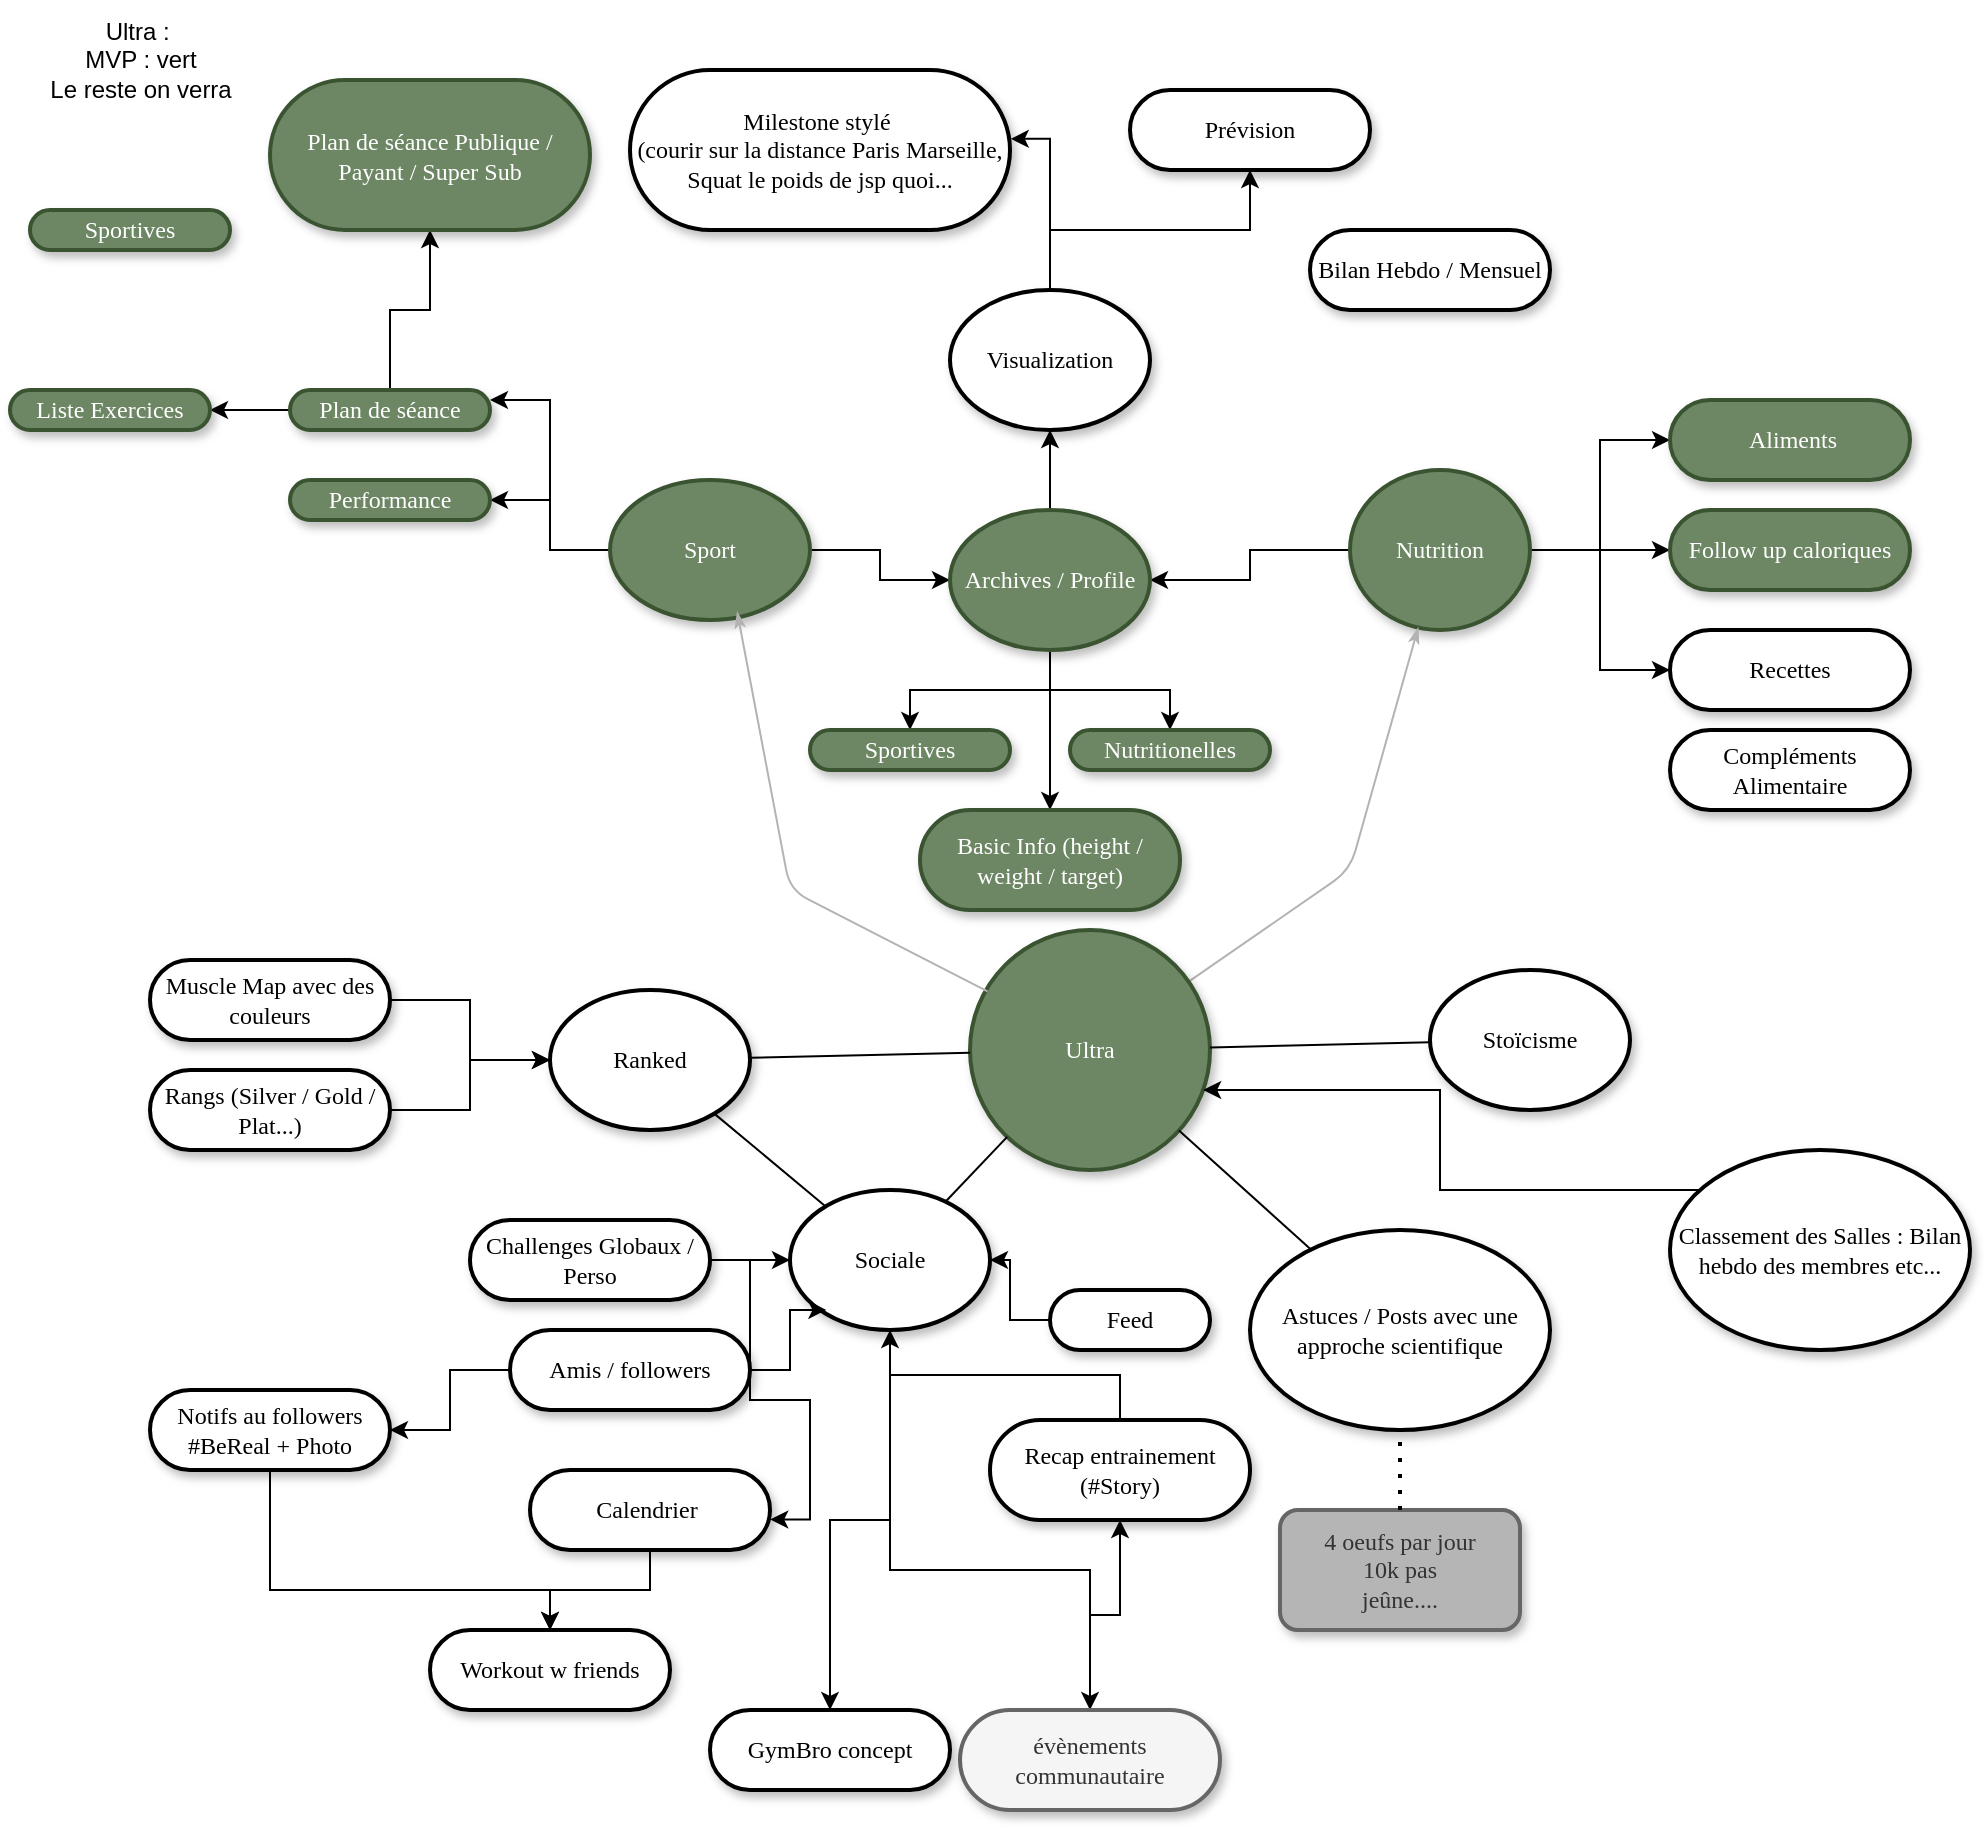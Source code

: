 <mxfile version="22.1.22" type="embed" pages="2">
  <diagram name="MVP : Mind Map" id="ad52d381-51e7-2e0d-a935-2d0ddd2fd229">
    <mxGraphModel dx="-303" dy="1431" grid="1" gridSize="10" guides="1" tooltips="1" connect="1" arrows="1" fold="1" page="1" pageScale="1" pageWidth="1100" pageHeight="850" background="none" math="0" shadow="0">
      <root>
        <mxCell id="0" />
        <mxCell id="1" parent="0" />
        <mxCell id="IkNynAGvLjHpo-lVen7Y-40" style="edgeStyle=orthogonalEdgeStyle;rounded=0;orthogonalLoop=1;jettySize=auto;html=1;entryX=1;entryY=0.25;entryDx=0;entryDy=0;" parent="1" source="IkNynAGvLjHpo-lVen7Y-2" target="IkNynAGvLjHpo-lVen7Y-27" edge="1">
          <mxGeometry relative="1" as="geometry" />
        </mxCell>
        <mxCell id="IkNynAGvLjHpo-lVen7Y-42" style="edgeStyle=orthogonalEdgeStyle;rounded=0;orthogonalLoop=1;jettySize=auto;html=1;" parent="1" source="IkNynAGvLjHpo-lVen7Y-2" target="IkNynAGvLjHpo-lVen7Y-41" edge="1">
          <mxGeometry relative="1" as="geometry" />
        </mxCell>
        <mxCell id="IkNynAGvLjHpo-lVen7Y-56" style="edgeStyle=orthogonalEdgeStyle;rounded=0;orthogonalLoop=1;jettySize=auto;html=1;" parent="1" source="IkNynAGvLjHpo-lVen7Y-2" target="IkNynAGvLjHpo-lVen7Y-55" edge="1">
          <mxGeometry relative="1" as="geometry" />
        </mxCell>
        <mxCell id="IkNynAGvLjHpo-lVen7Y-2" value="Sport" style="ellipse;whiteSpace=wrap;html=1;rounded=1;shadow=1;comic=0;labelBackgroundColor=none;strokeWidth=2;fontFamily=Verdana;fontSize=12;align=center;fillColor=#6d8764;strokeColor=#3A5431;fontColor=#ffffff;" parent="1" vertex="1">
          <mxGeometry x="1460" y="125" width="100" height="70" as="geometry" />
        </mxCell>
        <mxCell id="IkNynAGvLjHpo-lVen7Y-50" style="edgeStyle=orthogonalEdgeStyle;rounded=0;orthogonalLoop=1;jettySize=auto;html=1;" parent="1" source="IkNynAGvLjHpo-lVen7Y-3" target="IkNynAGvLjHpo-lVen7Y-49" edge="1">
          <mxGeometry relative="1" as="geometry" />
        </mxCell>
        <mxCell id="IkNynAGvLjHpo-lVen7Y-52" style="edgeStyle=orthogonalEdgeStyle;rounded=0;orthogonalLoop=1;jettySize=auto;html=1;" parent="1" source="IkNynAGvLjHpo-lVen7Y-3" target="IkNynAGvLjHpo-lVen7Y-51" edge="1">
          <mxGeometry relative="1" as="geometry" />
        </mxCell>
        <mxCell id="IkNynAGvLjHpo-lVen7Y-57" style="edgeStyle=orthogonalEdgeStyle;rounded=0;orthogonalLoop=1;jettySize=auto;html=1;" parent="1" source="IkNynAGvLjHpo-lVen7Y-3" target="IkNynAGvLjHpo-lVen7Y-55" edge="1">
          <mxGeometry relative="1" as="geometry" />
        </mxCell>
        <mxCell id="tiPBGG0AlIu76j9yVoQb-11" style="edgeStyle=orthogonalEdgeStyle;rounded=0;orthogonalLoop=1;jettySize=auto;html=1;" parent="1" source="IkNynAGvLjHpo-lVen7Y-3" target="tiPBGG0AlIu76j9yVoQb-10" edge="1">
          <mxGeometry relative="1" as="geometry" />
        </mxCell>
        <mxCell id="IkNynAGvLjHpo-lVen7Y-3" value="&lt;span&gt;Nutrition&lt;/span&gt;" style="ellipse;whiteSpace=wrap;html=1;rounded=1;shadow=1;comic=0;labelBackgroundColor=none;strokeWidth=2;fontFamily=Verdana;fontSize=12;align=center;fillColor=#6d8764;strokeColor=#3A5431;fontColor=#ffffff;" parent="1" vertex="1">
          <mxGeometry x="1830" y="120" width="90" height="80" as="geometry" />
        </mxCell>
        <mxCell id="IkNynAGvLjHpo-lVen7Y-12" value="" style="edgeStyle=none;rounded=1;html=1;labelBackgroundColor=none;startArrow=none;startFill=0;startSize=5;endArrow=classicThin;endFill=1;endSize=5;jettySize=auto;orthogonalLoop=1;strokeColor=#B3B3B3;strokeWidth=1;fontFamily=Verdana;fontSize=12" parent="1" source="IkNynAGvLjHpo-lVen7Y-23" target="IkNynAGvLjHpo-lVen7Y-3" edge="1">
          <mxGeometry x="-0.175" y="-8" relative="1" as="geometry">
            <mxPoint x="1805" y="281" as="sourcePoint" />
            <Array as="points">
              <mxPoint x="1830" y="320" />
            </Array>
            <mxPoint as="offset" />
          </mxGeometry>
        </mxCell>
        <mxCell id="IkNynAGvLjHpo-lVen7Y-23" value="Ultra" style="ellipse;whiteSpace=wrap;html=1;rounded=1;shadow=1;comic=0;labelBackgroundColor=none;strokeWidth=2;fontFamily=Verdana;fontSize=12;align=center;fillColor=#6d8764;strokeColor=#3A5431;fontColor=#ffffff;" parent="1" vertex="1">
          <mxGeometry x="1640" y="350" width="120" height="120" as="geometry" />
        </mxCell>
        <mxCell id="IkNynAGvLjHpo-lVen7Y-45" style="edgeStyle=orthogonalEdgeStyle;rounded=0;orthogonalLoop=1;jettySize=auto;html=1;entryX=1;entryY=0.5;entryDx=0;entryDy=0;" parent="1" source="IkNynAGvLjHpo-lVen7Y-27" target="IkNynAGvLjHpo-lVen7Y-44" edge="1">
          <mxGeometry relative="1" as="geometry" />
        </mxCell>
        <mxCell id="3" style="edgeStyle=orthogonalEdgeStyle;rounded=0;orthogonalLoop=1;jettySize=auto;html=1;exitX=0.5;exitY=0;exitDx=0;exitDy=0;" edge="1" parent="1" source="IkNynAGvLjHpo-lVen7Y-27" target="2">
          <mxGeometry relative="1" as="geometry" />
        </mxCell>
        <mxCell id="IkNynAGvLjHpo-lVen7Y-27" value="&lt;span&gt;Plan de séance&lt;/span&gt;" style="whiteSpace=wrap;html=1;rounded=1;shadow=1;comic=0;labelBackgroundColor=none;strokeWidth=2;fontFamily=Verdana;fontSize=12;align=center;arcSize=50;fillColor=#6d8764;strokeColor=#3A5431;fontColor=#ffffff;" parent="1" vertex="1">
          <mxGeometry x="1300" y="80" width="100" height="20" as="geometry" />
        </mxCell>
        <mxCell id="tiPBGG0AlIu76j9yVoQb-9" style="edgeStyle=orthogonalEdgeStyle;rounded=0;orthogonalLoop=1;jettySize=auto;html=1;" parent="1" source="IkNynAGvLjHpo-lVen7Y-29" target="tiPBGG0AlIu76j9yVoQb-7" edge="1">
          <mxGeometry relative="1" as="geometry" />
        </mxCell>
        <mxCell id="IkNynAGvLjHpo-lVen7Y-29" value="Visualization" style="ellipse;whiteSpace=wrap;html=1;rounded=1;shadow=1;comic=0;labelBackgroundColor=none;strokeWidth=2;fontFamily=Verdana;fontSize=12;align=center;" parent="1" vertex="1">
          <mxGeometry x="1630" y="30" width="100" height="70" as="geometry" />
        </mxCell>
        <mxCell id="IkNynAGvLjHpo-lVen7Y-41" value="&lt;span&gt;Performance&lt;/span&gt;" style="whiteSpace=wrap;html=1;rounded=1;shadow=1;comic=0;labelBackgroundColor=none;strokeWidth=2;fontFamily=Verdana;fontSize=12;align=center;arcSize=50;fillColor=#6d8764;strokeColor=#3A5431;fontColor=#ffffff;" parent="1" vertex="1">
          <mxGeometry x="1300" y="125" width="100" height="20" as="geometry" />
        </mxCell>
        <mxCell id="IkNynAGvLjHpo-lVen7Y-43" style="edgeStyle=orthogonalEdgeStyle;rounded=0;orthogonalLoop=1;jettySize=auto;html=1;exitX=0.5;exitY=1;exitDx=0;exitDy=0;" parent="1" source="IkNynAGvLjHpo-lVen7Y-27" target="IkNynAGvLjHpo-lVen7Y-27" edge="1">
          <mxGeometry relative="1" as="geometry" />
        </mxCell>
        <mxCell id="IkNynAGvLjHpo-lVen7Y-44" value="&lt;span&gt;Liste Exercices&lt;/span&gt;" style="whiteSpace=wrap;html=1;rounded=1;shadow=1;comic=0;labelBackgroundColor=none;strokeWidth=2;fontFamily=Verdana;fontSize=12;align=center;arcSize=50;fillColor=#6d8764;strokeColor=#3A5431;fontColor=#ffffff;" parent="1" vertex="1">
          <mxGeometry x="1160" y="80" width="100" height="20" as="geometry" />
        </mxCell>
        <mxCell id="tiPBGG0AlIu76j9yVoQb-58" style="edgeStyle=orthogonalEdgeStyle;rounded=0;orthogonalLoop=1;jettySize=auto;html=1;" parent="1" source="IkNynAGvLjHpo-lVen7Y-46" target="tiPBGG0AlIu76j9yVoQb-57" edge="1">
          <mxGeometry relative="1" as="geometry">
            <Array as="points">
              <mxPoint x="1600" y="670" />
              <mxPoint x="1700" y="670" />
            </Array>
          </mxGeometry>
        </mxCell>
        <mxCell id="9" style="edgeStyle=orthogonalEdgeStyle;rounded=0;orthogonalLoop=1;jettySize=auto;html=1;" edge="1" parent="1" source="IkNynAGvLjHpo-lVen7Y-46" target="8">
          <mxGeometry relative="1" as="geometry" />
        </mxCell>
        <mxCell id="IkNynAGvLjHpo-lVen7Y-46" value="Sociale" style="ellipse;whiteSpace=wrap;html=1;rounded=1;shadow=1;comic=0;labelBackgroundColor=none;strokeWidth=2;fontFamily=Verdana;fontSize=12;align=center;" parent="1" vertex="1">
          <mxGeometry x="1550" y="480" width="100" height="70" as="geometry" />
        </mxCell>
        <mxCell id="IkNynAGvLjHpo-lVen7Y-47" value="Ranked" style="ellipse;whiteSpace=wrap;html=1;rounded=1;shadow=1;comic=0;labelBackgroundColor=none;strokeWidth=2;fontFamily=Verdana;fontSize=12;align=center;" parent="1" vertex="1">
          <mxGeometry x="1430" y="380" width="100" height="70" as="geometry" />
        </mxCell>
        <mxCell id="IkNynAGvLjHpo-lVen7Y-49" value="&lt;span&gt;&amp;nbsp;Aliments&lt;/span&gt;" style="whiteSpace=wrap;html=1;rounded=1;shadow=1;comic=0;labelBackgroundColor=none;strokeWidth=2;fontFamily=Verdana;fontSize=12;align=center;arcSize=50;fillColor=#6d8764;strokeColor=#3A5431;fontColor=#ffffff;" parent="1" vertex="1">
          <mxGeometry x="1990" y="85" width="120" height="40" as="geometry" />
        </mxCell>
        <mxCell id="IkNynAGvLjHpo-lVen7Y-51" value="&lt;span&gt;Follow up caloriques&lt;/span&gt;" style="whiteSpace=wrap;html=1;rounded=1;shadow=1;comic=0;labelBackgroundColor=none;strokeWidth=2;fontFamily=Verdana;fontSize=12;align=center;arcSize=50;fillColor=#6d8764;strokeColor=#3A5431;fontColor=#ffffff;" parent="1" vertex="1">
          <mxGeometry x="1990" y="140" width="120" height="40" as="geometry" />
        </mxCell>
        <mxCell id="IkNynAGvLjHpo-lVen7Y-58" style="edgeStyle=orthogonalEdgeStyle;rounded=0;orthogonalLoop=1;jettySize=auto;html=1;" parent="1" source="IkNynAGvLjHpo-lVen7Y-55" target="IkNynAGvLjHpo-lVen7Y-29" edge="1">
          <mxGeometry relative="1" as="geometry" />
        </mxCell>
        <mxCell id="IkNynAGvLjHpo-lVen7Y-62" style="edgeStyle=orthogonalEdgeStyle;rounded=0;orthogonalLoop=1;jettySize=auto;html=1;" parent="1" source="IkNynAGvLjHpo-lVen7Y-55" target="IkNynAGvLjHpo-lVen7Y-60" edge="1">
          <mxGeometry relative="1" as="geometry" />
        </mxCell>
        <mxCell id="IkNynAGvLjHpo-lVen7Y-64" style="edgeStyle=orthogonalEdgeStyle;rounded=0;orthogonalLoop=1;jettySize=auto;html=1;" parent="1" source="IkNynAGvLjHpo-lVen7Y-55" target="IkNynAGvLjHpo-lVen7Y-63" edge="1">
          <mxGeometry relative="1" as="geometry">
            <Array as="points">
              <mxPoint x="1680" y="230" />
              <mxPoint x="1740" y="230" />
            </Array>
          </mxGeometry>
        </mxCell>
        <mxCell id="er4v6Koj0GB3_3TuaJ3j-2" style="edgeStyle=orthogonalEdgeStyle;rounded=0;orthogonalLoop=1;jettySize=auto;html=1;" parent="1" source="IkNynAGvLjHpo-lVen7Y-55" target="er4v6Koj0GB3_3TuaJ3j-1" edge="1">
          <mxGeometry relative="1" as="geometry" />
        </mxCell>
        <mxCell id="IkNynAGvLjHpo-lVen7Y-55" value="Archives / Profile" style="ellipse;whiteSpace=wrap;html=1;rounded=1;shadow=1;comic=0;labelBackgroundColor=none;strokeWidth=2;fontFamily=Verdana;fontSize=12;align=center;fillColor=#6d8764;strokeColor=#3A5431;fontColor=#ffffff;" parent="1" vertex="1">
          <mxGeometry x="1630" y="140" width="100" height="70" as="geometry" />
        </mxCell>
        <mxCell id="IkNynAGvLjHpo-lVen7Y-60" value="Sportives" style="whiteSpace=wrap;html=1;rounded=1;shadow=1;comic=0;labelBackgroundColor=none;strokeWidth=2;fontFamily=Verdana;fontSize=12;align=center;arcSize=50;fillColor=#6d8764;strokeColor=#3A5431;fontColor=#ffffff;" parent="1" vertex="1">
          <mxGeometry x="1560" y="250" width="100" height="20" as="geometry" />
        </mxCell>
        <mxCell id="IkNynAGvLjHpo-lVen7Y-63" value="Nutritionelles" style="whiteSpace=wrap;html=1;rounded=1;shadow=1;comic=0;labelBackgroundColor=none;strokeWidth=2;fontFamily=Verdana;fontSize=12;align=center;arcSize=50;fillColor=#6d8764;strokeColor=#3A5431;fontColor=#ffffff;" parent="1" vertex="1">
          <mxGeometry x="1690" y="250" width="100" height="20" as="geometry" />
        </mxCell>
        <mxCell id="tiPBGG0AlIu76j9yVoQb-1" value="Stoïcisme" style="ellipse;whiteSpace=wrap;html=1;rounded=1;shadow=1;comic=0;labelBackgroundColor=none;strokeWidth=2;fontFamily=Verdana;fontSize=12;align=center;" parent="1" vertex="1">
          <mxGeometry x="1870" y="370" width="100" height="70" as="geometry" />
        </mxCell>
        <mxCell id="tiPBGG0AlIu76j9yVoQb-2" value="Astuces / Posts avec une approche scientifique" style="ellipse;whiteSpace=wrap;html=1;rounded=1;shadow=1;comic=0;labelBackgroundColor=none;strokeWidth=2;fontFamily=Verdana;fontSize=12;align=center;" parent="1" vertex="1">
          <mxGeometry x="1780" y="500" width="150" height="100" as="geometry" />
        </mxCell>
        <mxCell id="tiPBGG0AlIu76j9yVoQb-5" value="&lt;span&gt;Milestone stylé&amp;nbsp;&lt;/span&gt;&lt;div&gt;(courir sur la distance Paris Marseille, Squat le poids de jsp quoi...&lt;/div&gt;" style="whiteSpace=wrap;html=1;rounded=1;shadow=1;comic=0;labelBackgroundColor=none;strokeWidth=2;fontFamily=Verdana;fontSize=12;align=center;arcSize=50;" parent="1" vertex="1">
          <mxGeometry x="1470" y="-80" width="190" height="80" as="geometry" />
        </mxCell>
        <mxCell id="tiPBGG0AlIu76j9yVoQb-6" style="edgeStyle=orthogonalEdgeStyle;rounded=0;orthogonalLoop=1;jettySize=auto;html=1;entryX=1.002;entryY=0.43;entryDx=0;entryDy=0;entryPerimeter=0;" parent="1" source="IkNynAGvLjHpo-lVen7Y-29" target="tiPBGG0AlIu76j9yVoQb-5" edge="1">
          <mxGeometry relative="1" as="geometry" />
        </mxCell>
        <mxCell id="tiPBGG0AlIu76j9yVoQb-7" value="Prévision" style="whiteSpace=wrap;html=1;rounded=1;shadow=1;comic=0;labelBackgroundColor=none;strokeWidth=2;fontFamily=Verdana;fontSize=12;align=center;arcSize=50;" parent="1" vertex="1">
          <mxGeometry x="1720" y="-70" width="120" height="40" as="geometry" />
        </mxCell>
        <mxCell id="tiPBGG0AlIu76j9yVoQb-10" value="&lt;span&gt;Recettes&lt;/span&gt;" style="whiteSpace=wrap;html=1;rounded=1;shadow=1;comic=0;labelBackgroundColor=none;strokeWidth=2;fontFamily=Verdana;fontSize=12;align=center;arcSize=50;" parent="1" vertex="1">
          <mxGeometry x="1990" y="200" width="120" height="40" as="geometry" />
        </mxCell>
        <mxCell id="tiPBGG0AlIu76j9yVoQb-13" value="&lt;span&gt;Compléments Alimentaire&lt;/span&gt;" style="whiteSpace=wrap;html=1;rounded=1;shadow=1;comic=0;labelBackgroundColor=none;strokeWidth=2;fontFamily=Verdana;fontSize=12;align=center;arcSize=50;" parent="1" vertex="1">
          <mxGeometry x="1990" y="250" width="120" height="40" as="geometry" />
        </mxCell>
        <mxCell id="tiPBGG0AlIu76j9yVoQb-14" value="Bilan Hebdo / Mensuel" style="whiteSpace=wrap;html=1;rounded=1;shadow=1;comic=0;labelBackgroundColor=none;strokeWidth=2;fontFamily=Verdana;fontSize=12;align=center;arcSize=50;" parent="1" vertex="1">
          <mxGeometry x="1810" width="120" height="40" as="geometry" />
        </mxCell>
        <mxCell id="tiPBGG0AlIu76j9yVoQb-19" style="edgeStyle=orthogonalEdgeStyle;rounded=0;orthogonalLoop=1;jettySize=auto;html=1;" parent="1" source="tiPBGG0AlIu76j9yVoQb-18" target="IkNynAGvLjHpo-lVen7Y-46" edge="1">
          <mxGeometry relative="1" as="geometry" />
        </mxCell>
        <mxCell id="tiPBGG0AlIu76j9yVoQb-18" value="&lt;span&gt;Challenges Globaux / Perso&lt;/span&gt;" style="whiteSpace=wrap;html=1;rounded=1;shadow=1;comic=0;labelBackgroundColor=none;strokeWidth=2;fontFamily=Verdana;fontSize=12;align=center;arcSize=50;" parent="1" vertex="1">
          <mxGeometry x="1390" y="495" width="120" height="40" as="geometry" />
        </mxCell>
        <mxCell id="tiPBGG0AlIu76j9yVoQb-21" style="edgeStyle=orthogonalEdgeStyle;rounded=0;orthogonalLoop=1;jettySize=auto;html=1;" parent="1" source="tiPBGG0AlIu76j9yVoQb-20" target="IkNynAGvLjHpo-lVen7Y-47" edge="1">
          <mxGeometry relative="1" as="geometry" />
        </mxCell>
        <mxCell id="tiPBGG0AlIu76j9yVoQb-20" value="&lt;span&gt;Muscle Map avec des couleurs&lt;/span&gt;" style="whiteSpace=wrap;html=1;rounded=1;shadow=1;comic=0;labelBackgroundColor=none;strokeWidth=2;fontFamily=Verdana;fontSize=12;align=center;arcSize=50;" parent="1" vertex="1">
          <mxGeometry x="1230" y="365" width="120" height="40" as="geometry" />
        </mxCell>
        <mxCell id="tiPBGG0AlIu76j9yVoQb-23" value="" style="edgeStyle=none;rounded=1;html=1;labelBackgroundColor=none;startArrow=none;startFill=0;startSize=5;endArrow=classicThin;endFill=1;endSize=5;jettySize=auto;orthogonalLoop=1;strokeColor=#B3B3B3;strokeWidth=1;fontFamily=Verdana;fontSize=12;entryX=0.636;entryY=0.943;entryDx=0;entryDy=0;entryPerimeter=0;exitX=0.073;exitY=0.256;exitDx=0;exitDy=0;exitPerimeter=0;" parent="1" source="IkNynAGvLjHpo-lVen7Y-23" target="IkNynAGvLjHpo-lVen7Y-2" edge="1">
          <mxGeometry relative="1" as="geometry">
            <mxPoint x="1658" y="391" as="sourcePoint" />
            <mxPoint x="1556" y="198" as="targetPoint" />
            <Array as="points">
              <mxPoint x="1550" y="330" />
            </Array>
          </mxGeometry>
        </mxCell>
        <mxCell id="tiPBGG0AlIu76j9yVoQb-24" value="" style="endArrow=none;html=1;rounded=0;" parent="1" source="IkNynAGvLjHpo-lVen7Y-47" target="IkNynAGvLjHpo-lVen7Y-46" edge="1">
          <mxGeometry width="50" height="50" relative="1" as="geometry">
            <mxPoint x="1600" y="360" as="sourcePoint" />
            <mxPoint x="1650" y="310" as="targetPoint" />
          </mxGeometry>
        </mxCell>
        <mxCell id="tiPBGG0AlIu76j9yVoQb-27" style="edgeStyle=orthogonalEdgeStyle;rounded=0;orthogonalLoop=1;jettySize=auto;html=1;" parent="1" source="tiPBGG0AlIu76j9yVoQb-26" target="IkNynAGvLjHpo-lVen7Y-47" edge="1">
          <mxGeometry relative="1" as="geometry" />
        </mxCell>
        <mxCell id="tiPBGG0AlIu76j9yVoQb-26" value="Rangs (Silver / Gold / Plat...)" style="whiteSpace=wrap;html=1;rounded=1;shadow=1;comic=0;labelBackgroundColor=none;strokeWidth=2;fontFamily=Verdana;fontSize=12;align=center;arcSize=50;" parent="1" vertex="1">
          <mxGeometry x="1230" y="420" width="120" height="40" as="geometry" />
        </mxCell>
        <mxCell id="tiPBGG0AlIu76j9yVoQb-31" style="edgeStyle=orthogonalEdgeStyle;rounded=0;orthogonalLoop=1;jettySize=auto;html=1;entryX=0.5;entryY=1;entryDx=0;entryDy=0;" parent="1" source="tiPBGG0AlIu76j9yVoQb-30" target="IkNynAGvLjHpo-lVen7Y-46" edge="1">
          <mxGeometry relative="1" as="geometry" />
        </mxCell>
        <mxCell id="tiPBGG0AlIu76j9yVoQb-30" value="&lt;span&gt;Recap entrainement (#Story)&lt;/span&gt;" style="whiteSpace=wrap;html=1;rounded=1;shadow=1;comic=0;labelBackgroundColor=none;strokeWidth=2;fontFamily=Verdana;fontSize=12;align=center;arcSize=50;" parent="1" vertex="1">
          <mxGeometry x="1650" y="595" width="130" height="50" as="geometry" />
        </mxCell>
        <mxCell id="tiPBGG0AlIu76j9yVoQb-33" value="" style="endArrow=none;html=1;rounded=0;" parent="1" source="IkNynAGvLjHpo-lVen7Y-47" target="IkNynAGvLjHpo-lVen7Y-23" edge="1">
          <mxGeometry width="50" height="50" relative="1" as="geometry">
            <mxPoint x="1640" y="400" as="sourcePoint" />
            <mxPoint x="1690" y="350" as="targetPoint" />
          </mxGeometry>
        </mxCell>
        <mxCell id="tiPBGG0AlIu76j9yVoQb-34" value="" style="endArrow=none;html=1;rounded=0;" parent="1" source="IkNynAGvLjHpo-lVen7Y-23" target="IkNynAGvLjHpo-lVen7Y-46" edge="1">
          <mxGeometry width="50" height="50" relative="1" as="geometry">
            <mxPoint x="1640" y="400" as="sourcePoint" />
            <mxPoint x="1690" y="350" as="targetPoint" />
          </mxGeometry>
        </mxCell>
        <mxCell id="tiPBGG0AlIu76j9yVoQb-36" value="" style="endArrow=none;html=1;rounded=0;" parent="1" source="IkNynAGvLjHpo-lVen7Y-23" target="tiPBGG0AlIu76j9yVoQb-2" edge="1">
          <mxGeometry width="50" height="50" relative="1" as="geometry">
            <mxPoint x="1640" y="400" as="sourcePoint" />
            <mxPoint x="1690" y="350" as="targetPoint" />
          </mxGeometry>
        </mxCell>
        <mxCell id="tiPBGG0AlIu76j9yVoQb-37" value="" style="endArrow=none;html=1;rounded=0;" parent="1" source="IkNynAGvLjHpo-lVen7Y-23" target="tiPBGG0AlIu76j9yVoQb-1" edge="1">
          <mxGeometry width="50" height="50" relative="1" as="geometry">
            <mxPoint x="1640" y="400" as="sourcePoint" />
            <mxPoint x="1690" y="350" as="targetPoint" />
          </mxGeometry>
        </mxCell>
        <mxCell id="tiPBGG0AlIu76j9yVoQb-39" value="4 oeufs par jour&lt;br&gt;10k pas&lt;div&gt;jeûne....&lt;/div&gt;" style="rounded=1;whiteSpace=wrap;html=1;shadow=1;comic=0;labelBackgroundColor=none;strokeWidth=2;fontFamily=Verdana;fontSize=12;align=center;fillColor=#B5B5B5;fontColor=#333333;strokeColor=#666666;" parent="1" vertex="1">
          <mxGeometry x="1795" y="640" width="120" height="60" as="geometry" />
        </mxCell>
        <mxCell id="tiPBGG0AlIu76j9yVoQb-41" value="" style="endArrow=none;dashed=1;html=1;dashPattern=1 3;strokeWidth=2;rounded=0;" parent="1" source="tiPBGG0AlIu76j9yVoQb-39" target="tiPBGG0AlIu76j9yVoQb-2" edge="1">
          <mxGeometry width="50" height="50" relative="1" as="geometry">
            <mxPoint x="1720" y="600" as="sourcePoint" />
            <mxPoint x="1770" y="550" as="targetPoint" />
          </mxGeometry>
        </mxCell>
        <mxCell id="tiPBGG0AlIu76j9yVoQb-47" style="edgeStyle=orthogonalEdgeStyle;rounded=0;orthogonalLoop=1;jettySize=auto;html=1;" parent="1" source="tiPBGG0AlIu76j9yVoQb-43" target="tiPBGG0AlIu76j9yVoQb-46" edge="1">
          <mxGeometry relative="1" as="geometry" />
        </mxCell>
        <mxCell id="tiPBGG0AlIu76j9yVoQb-43" value="&lt;span&gt;Amis / followers&lt;/span&gt;" style="whiteSpace=wrap;html=1;rounded=1;shadow=1;comic=0;labelBackgroundColor=none;strokeWidth=2;fontFamily=Verdana;fontSize=12;align=center;arcSize=50;" parent="1" vertex="1">
          <mxGeometry x="1410" y="550" width="120" height="40" as="geometry" />
        </mxCell>
        <mxCell id="tiPBGG0AlIu76j9yVoQb-44" style="edgeStyle=orthogonalEdgeStyle;rounded=0;orthogonalLoop=1;jettySize=auto;html=1;entryX=0.182;entryY=0.857;entryDx=0;entryDy=0;entryPerimeter=0;" parent="1" source="tiPBGG0AlIu76j9yVoQb-43" target="IkNynAGvLjHpo-lVen7Y-46" edge="1">
          <mxGeometry relative="1" as="geometry" />
        </mxCell>
        <mxCell id="tiPBGG0AlIu76j9yVoQb-52" style="edgeStyle=orthogonalEdgeStyle;rounded=0;orthogonalLoop=1;jettySize=auto;html=1;" parent="1" source="tiPBGG0AlIu76j9yVoQb-46" target="tiPBGG0AlIu76j9yVoQb-50" edge="1">
          <mxGeometry relative="1" as="geometry">
            <Array as="points">
              <mxPoint x="1290" y="680" />
              <mxPoint x="1430" y="680" />
            </Array>
          </mxGeometry>
        </mxCell>
        <mxCell id="tiPBGG0AlIu76j9yVoQb-46" value="Notifs au followers #BeReal + Photo" style="whiteSpace=wrap;html=1;rounded=1;shadow=1;comic=0;labelBackgroundColor=none;strokeWidth=2;fontFamily=Verdana;fontSize=12;align=center;arcSize=50;" parent="1" vertex="1">
          <mxGeometry x="1230" y="580" width="120" height="40" as="geometry" />
        </mxCell>
        <mxCell id="tiPBGG0AlIu76j9yVoQb-51" style="edgeStyle=orthogonalEdgeStyle;rounded=0;orthogonalLoop=1;jettySize=auto;html=1;" parent="1" source="tiPBGG0AlIu76j9yVoQb-48" target="tiPBGG0AlIu76j9yVoQb-50" edge="1">
          <mxGeometry relative="1" as="geometry" />
        </mxCell>
        <mxCell id="tiPBGG0AlIu76j9yVoQb-48" value="&lt;span&gt;Calendrier&amp;nbsp;&lt;/span&gt;" style="whiteSpace=wrap;html=1;rounded=1;shadow=1;comic=0;labelBackgroundColor=none;strokeWidth=2;fontFamily=Verdana;fontSize=12;align=center;arcSize=50;" parent="1" vertex="1">
          <mxGeometry x="1420" y="620" width="120" height="40" as="geometry" />
        </mxCell>
        <mxCell id="tiPBGG0AlIu76j9yVoQb-49" style="edgeStyle=orthogonalEdgeStyle;rounded=0;orthogonalLoop=1;jettySize=auto;html=1;entryX=1.001;entryY=0.619;entryDx=0;entryDy=0;entryPerimeter=0;" parent="1" source="IkNynAGvLjHpo-lVen7Y-46" target="tiPBGG0AlIu76j9yVoQb-48" edge="1">
          <mxGeometry relative="1" as="geometry" />
        </mxCell>
        <mxCell id="tiPBGG0AlIu76j9yVoQb-50" value="&lt;span&gt;Workout w friends&lt;/span&gt;" style="whiteSpace=wrap;html=1;rounded=1;shadow=1;comic=0;labelBackgroundColor=none;strokeWidth=2;fontFamily=Verdana;fontSize=12;align=center;arcSize=50;" parent="1" vertex="1">
          <mxGeometry x="1370" y="700" width="120" height="40" as="geometry" />
        </mxCell>
        <mxCell id="tiPBGG0AlIu76j9yVoQb-56" style="edgeStyle=orthogonalEdgeStyle;rounded=0;orthogonalLoop=1;jettySize=auto;html=1;" parent="1" source="tiPBGG0AlIu76j9yVoQb-55" target="IkNynAGvLjHpo-lVen7Y-46" edge="1">
          <mxGeometry relative="1" as="geometry" />
        </mxCell>
        <mxCell id="tiPBGG0AlIu76j9yVoQb-55" value="&lt;span&gt;Feed&lt;/span&gt;" style="whiteSpace=wrap;html=1;rounded=1;shadow=1;comic=0;labelBackgroundColor=none;strokeWidth=2;fontFamily=Verdana;fontSize=12;align=center;arcSize=50;" parent="1" vertex="1">
          <mxGeometry x="1680" y="530" width="80" height="30" as="geometry" />
        </mxCell>
        <mxCell id="6" value="" style="edgeStyle=orthogonalEdgeStyle;rounded=0;orthogonalLoop=1;jettySize=auto;html=1;" edge="1" parent="1" source="tiPBGG0AlIu76j9yVoQb-57" target="tiPBGG0AlIu76j9yVoQb-30">
          <mxGeometry relative="1" as="geometry" />
        </mxCell>
        <mxCell id="tiPBGG0AlIu76j9yVoQb-57" value="évènements communautaire" style="whiteSpace=wrap;html=1;rounded=1;shadow=1;comic=0;labelBackgroundColor=none;strokeWidth=2;fontFamily=Verdana;fontSize=12;align=center;arcSize=50;fillColor=#f5f5f5;fontColor=#333333;strokeColor=#666666;" parent="1" vertex="1">
          <mxGeometry x="1635" y="740" width="130" height="50" as="geometry" />
        </mxCell>
        <mxCell id="tiPBGG0AlIu76j9yVoQb-59" value="Sportives" style="whiteSpace=wrap;html=1;rounded=1;shadow=1;comic=0;labelBackgroundColor=none;strokeWidth=2;fontFamily=Verdana;fontSize=12;align=center;arcSize=50;fillColor=#6d8764;strokeColor=#3A5431;fontColor=#ffffff;" parent="1" vertex="1">
          <mxGeometry x="1170" y="-10" width="100" height="20" as="geometry" />
        </mxCell>
        <mxCell id="tiPBGG0AlIu76j9yVoQb-62" value="Ultra :&amp;nbsp;&lt;div&gt;MVP : vert&lt;/div&gt;&lt;div&gt;Le reste on verra&lt;/div&gt;" style="text;html=1;align=center;verticalAlign=middle;resizable=0;points=[];autosize=1;strokeColor=none;fillColor=none;" parent="1" vertex="1">
          <mxGeometry x="1170" y="-115" width="110" height="60" as="geometry" />
        </mxCell>
        <mxCell id="er4v6Koj0GB3_3TuaJ3j-1" value="Basic Info (height / weight / target)" style="whiteSpace=wrap;html=1;rounded=1;shadow=1;comic=0;labelBackgroundColor=none;strokeWidth=2;fontFamily=Verdana;fontSize=12;align=center;arcSize=50;fillColor=#6d8764;strokeColor=#3A5431;fontColor=#ffffff;" parent="1" vertex="1">
          <mxGeometry x="1615" y="290" width="130" height="50" as="geometry" />
        </mxCell>
        <mxCell id="2" value="&lt;span&gt;Plan de séance Publique / Payant / Super Sub&lt;/span&gt;" style="whiteSpace=wrap;html=1;rounded=1;shadow=1;comic=0;labelBackgroundColor=none;strokeWidth=2;fontFamily=Verdana;fontSize=12;align=center;arcSize=50;fillColor=#6d8764;strokeColor=#3A5431;fontColor=#ffffff;" vertex="1" parent="1">
          <mxGeometry x="1290" y="-75" width="160" height="75" as="geometry" />
        </mxCell>
        <mxCell id="5" style="edgeStyle=orthogonalEdgeStyle;rounded=0;orthogonalLoop=1;jettySize=auto;html=1;" edge="1" parent="1" source="4" target="IkNynAGvLjHpo-lVen7Y-23">
          <mxGeometry relative="1" as="geometry">
            <Array as="points">
              <mxPoint x="1875" y="480" />
              <mxPoint x="1875" y="430" />
            </Array>
          </mxGeometry>
        </mxCell>
        <mxCell id="4" value="Classement des Salles : Bilan hebdo des membres etc..." style="ellipse;whiteSpace=wrap;html=1;rounded=1;shadow=1;comic=0;labelBackgroundColor=none;strokeWidth=2;fontFamily=Verdana;fontSize=12;align=center;" vertex="1" parent="1">
          <mxGeometry x="1990" y="460" width="150" height="100" as="geometry" />
        </mxCell>
        <mxCell id="8" value="&lt;span&gt;GymBro concept&lt;/span&gt;" style="whiteSpace=wrap;html=1;rounded=1;shadow=1;comic=0;labelBackgroundColor=none;strokeWidth=2;fontFamily=Verdana;fontSize=12;align=center;arcSize=50;" vertex="1" parent="1">
          <mxGeometry x="1510" y="740" width="120" height="40" as="geometry" />
        </mxCell>
      </root>
    </mxGraphModel>
  </diagram>
  <diagram id="pqmp7wNs9WEEUdnLdhrh" name="MVP : Class Diagram">
    <mxGraphModel dx="2555" dy="1032" grid="1" gridSize="10" guides="1" tooltips="1" connect="1" arrows="1" fold="1" page="1" pageScale="1" pageWidth="827" pageHeight="1169" math="0" shadow="0">
      <root>
        <mxCell id="0" />
        <mxCell id="1" parent="0" />
        <mxCell id="RD4nGO0Y6Lllq7IafBZe-10" value="" style="swimlane;startSize=0;fillColor=#60a917;strokeColor=#2D7600;fontColor=#ffffff;" parent="1" vertex="1">
          <mxGeometry x="-380" y="130" width="310" height="380" as="geometry" />
        </mxCell>
        <mxCell id="RD4nGO0Y6Lllq7IafBZe-11" value="ULTRA : Food" style="text;html=1;align=center;verticalAlign=middle;resizable=1;points=[];autosize=1;strokeColor=#2D7600;fillColor=#60a917;movable=1;rotatable=1;deletable=1;editable=1;locked=0;connectable=1;fontColor=#ffffff;" parent="RD4nGO0Y6Lllq7IafBZe-10" vertex="1">
          <mxGeometry x="20" width="100" height="30" as="geometry" />
        </mxCell>
        <mxCell id="RD4nGO0Y6Lllq7IafBZe-1" value="Recipes" style="swimlane;fontStyle=0;align=center;verticalAlign=top;childLayout=stackLayout;horizontal=1;startSize=26;horizontalStack=0;resizeParent=1;resizeLast=0;collapsible=1;marginBottom=0;rounded=0;shadow=0;strokeWidth=1;" parent="RD4nGO0Y6Lllq7IafBZe-10" vertex="1">
          <mxGeometry x="10" y="40" width="120" height="160" as="geometry">
            <mxRectangle x="550" y="140" width="160" height="26" as="alternateBounds" />
          </mxGeometry>
        </mxCell>
        <mxCell id="RD4nGO0Y6Lllq7IafBZe-2" value="ID      IDString" style="text;align=left;verticalAlign=top;spacingLeft=4;spacingRight=4;overflow=hidden;rotatable=0;points=[[0,0.5],[1,0.5]];portConstraint=eastwest;" parent="RD4nGO0Y6Lllq7IafBZe-1" vertex="1">
          <mxGeometry y="26" width="120" height="26" as="geometry" />
        </mxCell>
        <mxCell id="RD4nGO0Y6Lllq7IafBZe-3" value="Macro Obj" style="text;align=left;verticalAlign=top;spacingLeft=4;spacingRight=4;overflow=hidden;rotatable=0;points=[[0,0.5],[1,0.5]];portConstraint=eastwest;rounded=0;shadow=0;html=0;" parent="RD4nGO0Y6Lllq7IafBZe-1" vertex="1">
          <mxGeometry y="52" width="120" height="26" as="geometry" />
        </mxCell>
        <mxCell id="RD4nGO0Y6Lllq7IafBZe-4" value="Calories    unint" style="text;align=left;verticalAlign=top;spacingLeft=4;spacingRight=4;overflow=hidden;rotatable=0;points=[[0,0.5],[1,0.5]];portConstraint=eastwest;rounded=0;shadow=0;html=0;" parent="RD4nGO0Y6Lllq7IafBZe-1" vertex="1">
          <mxGeometry y="78" width="120" height="26" as="geometry" />
        </mxCell>
        <mxCell id="RD4nGO0Y6Lllq7IafBZe-5" value="Name String" style="text;align=left;verticalAlign=top;spacingLeft=4;spacingRight=4;overflow=hidden;rotatable=0;points=[[0,0.5],[1,0.5]];portConstraint=eastwest;rounded=0;shadow=0;html=0;" parent="RD4nGO0Y6Lllq7IafBZe-1" vertex="1">
          <mxGeometry y="104" width="120" height="26" as="geometry" />
        </mxCell>
        <mxCell id="RD4nGO0Y6Lllq7IafBZe-6" value="Description" style="text;align=left;verticalAlign=top;spacingLeft=4;spacingRight=4;overflow=hidden;rotatable=0;points=[[0,0.5],[1,0.5]];portConstraint=eastwest;rounded=0;shadow=0;html=0;" parent="RD4nGO0Y6Lllq7IafBZe-1" vertex="1">
          <mxGeometry y="130" width="120" height="26" as="geometry" />
        </mxCell>
        <mxCell id="ob3UzCZncNzJALccmRnH-23" value="Macro Obj" style="swimlane;fontStyle=0;align=center;verticalAlign=top;childLayout=stackLayout;horizontal=1;startSize=26;horizontalStack=0;resizeParent=1;resizeLast=0;collapsible=1;marginBottom=0;rounded=0;shadow=0;strokeWidth=1;" vertex="1" parent="RD4nGO0Y6Lllq7IafBZe-10">
          <mxGeometry x="170" y="40" width="120" height="182" as="geometry">
            <mxRectangle x="550" y="140" width="160" height="26" as="alternateBounds" />
          </mxGeometry>
        </mxCell>
        <mxCell id="ob3UzCZncNzJALccmRnH-24" value="ID      RecipeID" style="text;align=left;verticalAlign=top;spacingLeft=4;spacingRight=4;overflow=hidden;rotatable=0;points=[[0,0.5],[1,0.5]];portConstraint=eastwest;" vertex="1" parent="ob3UzCZncNzJALccmRnH-23">
          <mxGeometry y="26" width="120" height="26" as="geometry" />
        </mxCell>
        <mxCell id="ob3UzCZncNzJALccmRnH-27" value="Name String" style="text;align=left;verticalAlign=top;spacingLeft=4;spacingRight=4;overflow=hidden;rotatable=0;points=[[0,0.5],[1,0.5]];portConstraint=eastwest;rounded=0;shadow=0;html=0;" vertex="1" parent="ob3UzCZncNzJALccmRnH-23">
          <mxGeometry y="52" width="120" height="26" as="geometry" />
        </mxCell>
        <mxCell id="ob3UzCZncNzJALccmRnH-25" value="Carbohydrate   unint" style="text;align=left;verticalAlign=top;spacingLeft=4;spacingRight=4;overflow=hidden;rotatable=0;points=[[0,0.5],[1,0.5]];portConstraint=eastwest;rounded=0;shadow=0;html=0;" vertex="1" parent="ob3UzCZncNzJALccmRnH-23">
          <mxGeometry y="78" width="120" height="26" as="geometry" />
        </mxCell>
        <mxCell id="ob3UzCZncNzJALccmRnH-32" value="Protein    unint" style="text;align=left;verticalAlign=top;spacingLeft=4;spacingRight=4;overflow=hidden;rotatable=0;points=[[0,0.5],[1,0.5]];portConstraint=eastwest;rounded=0;shadow=0;html=0;" vertex="1" parent="ob3UzCZncNzJALccmRnH-23">
          <mxGeometry y="104" width="120" height="26" as="geometry" />
        </mxCell>
        <mxCell id="ob3UzCZncNzJALccmRnH-33" value="Lipid     uint" style="text;align=left;verticalAlign=top;spacingLeft=4;spacingRight=4;overflow=hidden;rotatable=0;points=[[0,0.5],[1,0.5]];portConstraint=eastwest;rounded=0;shadow=0;html=0;" vertex="1" parent="ob3UzCZncNzJALccmRnH-23">
          <mxGeometry y="130" width="120" height="26" as="geometry" />
        </mxCell>
        <mxCell id="ob3UzCZncNzJALccmRnH-26" value="Calories    unint" style="text;align=left;verticalAlign=top;spacingLeft=4;spacingRight=4;overflow=hidden;rotatable=0;points=[[0,0.5],[1,0.5]];portConstraint=eastwest;rounded=0;shadow=0;html=0;" vertex="1" parent="ob3UzCZncNzJALccmRnH-23">
          <mxGeometry y="156" width="120" height="26" as="geometry" />
        </mxCell>
        <mxCell id="hVOENNKq00UAsmFtHP9H-1" style="edgeStyle=orthogonalEdgeStyle;rounded=0;orthogonalLoop=1;jettySize=auto;html=1;entryX=0.025;entryY=0.09;entryDx=0;entryDy=0;entryPerimeter=0;" edge="1" parent="RD4nGO0Y6Lllq7IafBZe-10" source="RD4nGO0Y6Lllq7IafBZe-3" target="ob3UzCZncNzJALccmRnH-23">
          <mxGeometry relative="1" as="geometry" />
        </mxCell>
        <mxCell id="hVOENNKq00UAsmFtHP9H-49" value="SQL : Food" style="shape=table;startSize=30;container=1;collapsible=1;childLayout=tableLayout;fixedRows=1;rowLines=0;fontStyle=1;align=center;resizeLast=1;html=1;fillColor=#008a00;fontColor=#ffffff;strokeColor=#005700;" vertex="1" parent="RD4nGO0Y6Lllq7IafBZe-10">
          <mxGeometry y="230" width="180" height="150" as="geometry" />
        </mxCell>
        <mxCell id="hVOENNKq00UAsmFtHP9H-50" value="" style="shape=tableRow;horizontal=0;startSize=0;swimlaneHead=0;swimlaneBody=0;fillColor=none;collapsible=0;dropTarget=0;points=[[0,0.5],[1,0.5]];portConstraint=eastwest;top=0;left=0;right=0;bottom=1;" vertex="1" parent="hVOENNKq00UAsmFtHP9H-49">
          <mxGeometry y="30" width="180" height="30" as="geometry" />
        </mxCell>
        <mxCell id="hVOENNKq00UAsmFtHP9H-51" value="PK" style="shape=partialRectangle;connectable=0;fillColor=none;top=0;left=0;bottom=0;right=0;fontStyle=1;overflow=hidden;whiteSpace=wrap;html=1;" vertex="1" parent="hVOENNKq00UAsmFtHP9H-50">
          <mxGeometry width="30" height="30" as="geometry">
            <mxRectangle width="30" height="30" as="alternateBounds" />
          </mxGeometry>
        </mxCell>
        <mxCell id="hVOENNKq00UAsmFtHP9H-52" value="UniqueID" style="shape=partialRectangle;connectable=0;fillColor=none;top=0;left=0;bottom=0;right=0;align=left;spacingLeft=6;fontStyle=5;overflow=hidden;whiteSpace=wrap;html=1;" vertex="1" parent="hVOENNKq00UAsmFtHP9H-50">
          <mxGeometry x="30" width="150" height="30" as="geometry">
            <mxRectangle width="150" height="30" as="alternateBounds" />
          </mxGeometry>
        </mxCell>
        <mxCell id="hVOENNKq00UAsmFtHP9H-53" value="" style="shape=tableRow;horizontal=0;startSize=0;swimlaneHead=0;swimlaneBody=0;fillColor=none;collapsible=0;dropTarget=0;points=[[0,0.5],[1,0.5]];portConstraint=eastwest;top=0;left=0;right=0;bottom=0;" vertex="1" parent="hVOENNKq00UAsmFtHP9H-49">
          <mxGeometry y="60" width="180" height="30" as="geometry" />
        </mxCell>
        <mxCell id="hVOENNKq00UAsmFtHP9H-54" value="" style="shape=partialRectangle;connectable=0;fillColor=none;top=0;left=0;bottom=0;right=0;editable=1;overflow=hidden;whiteSpace=wrap;html=1;" vertex="1" parent="hVOENNKq00UAsmFtHP9H-53">
          <mxGeometry width="30" height="30" as="geometry">
            <mxRectangle width="30" height="30" as="alternateBounds" />
          </mxGeometry>
        </mxCell>
        <mxCell id="hVOENNKq00UAsmFtHP9H-55" value="ID" style="shape=partialRectangle;connectable=0;fillColor=none;top=0;left=0;bottom=0;right=0;align=left;spacingLeft=6;overflow=hidden;whiteSpace=wrap;html=1;" vertex="1" parent="hVOENNKq00UAsmFtHP9H-53">
          <mxGeometry x="30" width="150" height="30" as="geometry">
            <mxRectangle width="150" height="30" as="alternateBounds" />
          </mxGeometry>
        </mxCell>
        <mxCell id="hVOENNKq00UAsmFtHP9H-56" value="" style="shape=tableRow;horizontal=0;startSize=0;swimlaneHead=0;swimlaneBody=0;fillColor=none;collapsible=0;dropTarget=0;points=[[0,0.5],[1,0.5]];portConstraint=eastwest;top=0;left=0;right=0;bottom=0;" vertex="1" parent="hVOENNKq00UAsmFtHP9H-49">
          <mxGeometry y="90" width="180" height="30" as="geometry" />
        </mxCell>
        <mxCell id="hVOENNKq00UAsmFtHP9H-57" value="" style="shape=partialRectangle;connectable=0;fillColor=none;top=0;left=0;bottom=0;right=0;editable=1;overflow=hidden;whiteSpace=wrap;html=1;" vertex="1" parent="hVOENNKq00UAsmFtHP9H-56">
          <mxGeometry width="30" height="30" as="geometry">
            <mxRectangle width="30" height="30" as="alternateBounds" />
          </mxGeometry>
        </mxCell>
        <mxCell id="hVOENNKq00UAsmFtHP9H-58" value="Name" style="shape=partialRectangle;connectable=0;fillColor=none;top=0;left=0;bottom=0;right=0;align=left;spacingLeft=6;overflow=hidden;whiteSpace=wrap;html=1;" vertex="1" parent="hVOENNKq00UAsmFtHP9H-56">
          <mxGeometry x="30" width="150" height="30" as="geometry">
            <mxRectangle width="150" height="30" as="alternateBounds" />
          </mxGeometry>
        </mxCell>
        <mxCell id="hVOENNKq00UAsmFtHP9H-59" value="" style="shape=tableRow;horizontal=0;startSize=0;swimlaneHead=0;swimlaneBody=0;fillColor=none;collapsible=0;dropTarget=0;points=[[0,0.5],[1,0.5]];portConstraint=eastwest;top=0;left=0;right=0;bottom=0;" vertex="1" parent="hVOENNKq00UAsmFtHP9H-49">
          <mxGeometry y="120" width="180" height="30" as="geometry" />
        </mxCell>
        <mxCell id="hVOENNKq00UAsmFtHP9H-60" value="" style="shape=partialRectangle;connectable=0;fillColor=none;top=0;left=0;bottom=0;right=0;editable=1;overflow=hidden;whiteSpace=wrap;html=1;" vertex="1" parent="hVOENNKq00UAsmFtHP9H-59">
          <mxGeometry width="30" height="30" as="geometry">
            <mxRectangle width="30" height="30" as="alternateBounds" />
          </mxGeometry>
        </mxCell>
        <mxCell id="hVOENNKq00UAsmFtHP9H-61" value="Etc..." style="shape=partialRectangle;connectable=0;fillColor=none;top=0;left=0;bottom=0;right=0;align=left;spacingLeft=6;overflow=hidden;whiteSpace=wrap;html=1;" vertex="1" parent="hVOENNKq00UAsmFtHP9H-59">
          <mxGeometry x="30" width="150" height="30" as="geometry">
            <mxRectangle width="150" height="30" as="alternateBounds" />
          </mxGeometry>
        </mxCell>
        <mxCell id="ob3UzCZncNzJALccmRnH-1" value="" style="swimlane;startSize=0;fillColor=#d80073;fontColor=#ffffff;strokeColor=#A50040;" vertex="1" parent="1">
          <mxGeometry x="-820" y="130" width="380" height="460" as="geometry" />
        </mxCell>
        <mxCell id="ob3UzCZncNzJALccmRnH-2" value="ULTRA : Profile" style="text;html=1;align=center;verticalAlign=middle;resizable=1;points=[];autosize=1;strokeColor=#A50040;fillColor=#d80073;fontColor=#ffffff;movable=1;rotatable=1;deletable=1;editable=1;locked=0;connectable=1;" vertex="1" parent="ob3UzCZncNzJALccmRnH-1">
          <mxGeometry x="120" width="110" height="30" as="geometry" />
        </mxCell>
        <mxCell id="ob3UzCZncNzJALccmRnH-3" value="Users" style="swimlane;fontStyle=0;align=center;verticalAlign=top;childLayout=stackLayout;horizontal=1;startSize=26;horizontalStack=0;resizeParent=1;resizeLast=0;collapsible=1;marginBottom=0;rounded=0;shadow=0;strokeWidth=1;" vertex="1" parent="ob3UzCZncNzJALccmRnH-1">
          <mxGeometry y="30" width="125" height="190" as="geometry">
            <mxRectangle x="550" y="140" width="160" height="26" as="alternateBounds" />
          </mxGeometry>
        </mxCell>
        <mxCell id="ob3UzCZncNzJALccmRnH-4" value="User ID" style="text;align=left;verticalAlign=top;spacingLeft=4;spacingRight=4;overflow=hidden;rotatable=0;points=[[0,0.5],[1,0.5]];portConstraint=eastwest;" vertex="1" parent="ob3UzCZncNzJALccmRnH-3">
          <mxGeometry y="26" width="125" height="26" as="geometry" />
        </mxCell>
        <mxCell id="ob3UzCZncNzJALccmRnH-5" value="Workouts IDs" style="text;align=left;verticalAlign=top;spacingLeft=4;spacingRight=4;overflow=hidden;rotatable=0;points=[[0,0.5],[1,0.5]];portConstraint=eastwest;rounded=0;shadow=0;html=0;" vertex="1" parent="ob3UzCZncNzJALccmRnH-3">
          <mxGeometry y="52" width="125" height="26" as="geometry" />
        </mxCell>
        <mxCell id="ob3UzCZncNzJALccmRnH-6" value="Food IDs" style="text;align=left;verticalAlign=top;spacingLeft=4;spacingRight=4;overflow=hidden;rotatable=0;points=[[0,0.5],[1,0.5]];portConstraint=eastwest;rounded=0;shadow=0;html=0;" vertex="1" parent="ob3UzCZncNzJALccmRnH-3">
          <mxGeometry y="78" width="125" height="26" as="geometry" />
        </mxCell>
        <mxCell id="q9GLVG16TLMFandRXiOp-4" value="Performances IDs" style="text;align=left;verticalAlign=top;spacingLeft=4;spacingRight=4;overflow=hidden;rotatable=0;points=[[0,0.5],[1,0.5]];portConstraint=eastwest;rounded=0;shadow=0;html=0;" vertex="1" parent="ob3UzCZncNzJALccmRnH-3">
          <mxGeometry y="104" width="125" height="26" as="geometry" />
        </mxCell>
        <mxCell id="q9GLVG16TLMFandRXiOp-5" value="Health Info" style="text;align=left;verticalAlign=top;spacingLeft=4;spacingRight=4;overflow=hidden;rotatable=0;points=[[0,0.5],[1,0.5]];portConstraint=eastwest;rounded=0;shadow=0;html=0;" vertex="1" parent="ob3UzCZncNzJALccmRnH-3">
          <mxGeometry y="130" width="125" height="26" as="geometry" />
        </mxCell>
        <mxCell id="q9GLVG16TLMFandRXiOp-6" value="Health Info" style="swimlane;fontStyle=0;align=center;verticalAlign=top;childLayout=stackLayout;horizontal=1;startSize=26;horizontalStack=0;resizeParent=1;resizeLast=0;collapsible=1;marginBottom=0;rounded=0;shadow=0;strokeWidth=1;" vertex="1" parent="ob3UzCZncNzJALccmRnH-1">
          <mxGeometry x="230" y="50" width="125" height="190" as="geometry">
            <mxRectangle x="550" y="140" width="160" height="26" as="alternateBounds" />
          </mxGeometry>
        </mxCell>
        <mxCell id="q9GLVG16TLMFandRXiOp-7" value="User ID" style="text;align=left;verticalAlign=top;spacingLeft=4;spacingRight=4;overflow=hidden;rotatable=0;points=[[0,0.5],[1,0.5]];portConstraint=eastwest;" vertex="1" parent="q9GLVG16TLMFandRXiOp-6">
          <mxGeometry y="26" width="125" height="26" as="geometry" />
        </mxCell>
        <mxCell id="q9GLVG16TLMFandRXiOp-8" value="Height" style="text;align=left;verticalAlign=top;spacingLeft=4;spacingRight=4;overflow=hidden;rotatable=0;points=[[0,0.5],[1,0.5]];portConstraint=eastwest;rounded=0;shadow=0;html=0;" vertex="1" parent="q9GLVG16TLMFandRXiOp-6">
          <mxGeometry y="52" width="125" height="26" as="geometry" />
        </mxCell>
        <mxCell id="q9GLVG16TLMFandRXiOp-9" value="Weight" style="text;align=left;verticalAlign=top;spacingLeft=4;spacingRight=4;overflow=hidden;rotatable=0;points=[[0,0.5],[1,0.5]];portConstraint=eastwest;rounded=0;shadow=0;html=0;" vertex="1" parent="q9GLVG16TLMFandRXiOp-6">
          <mxGeometry y="78" width="125" height="26" as="geometry" />
        </mxCell>
        <mxCell id="q9GLVG16TLMFandRXiOp-10" value="Macro Target" style="text;align=left;verticalAlign=top;spacingLeft=4;spacingRight=4;overflow=hidden;rotatable=0;points=[[0,0.5],[1,0.5]];portConstraint=eastwest;rounded=0;shadow=0;html=0;" vertex="1" parent="q9GLVG16TLMFandRXiOp-6">
          <mxGeometry y="104" width="125" height="26" as="geometry" />
        </mxCell>
        <mxCell id="q9GLVG16TLMFandRXiOp-11" value="Age uint" style="text;align=left;verticalAlign=top;spacingLeft=4;spacingRight=4;overflow=hidden;rotatable=0;points=[[0,0.5],[1,0.5]];portConstraint=eastwest;rounded=0;shadow=0;html=0;" vertex="1" parent="q9GLVG16TLMFandRXiOp-6">
          <mxGeometry y="130" width="125" height="26" as="geometry" />
        </mxCell>
        <mxCell id="q9GLVG16TLMFandRXiOp-12" style="edgeStyle=orthogonalEdgeStyle;rounded=0;orthogonalLoop=1;jettySize=auto;html=1;" edge="1" parent="ob3UzCZncNzJALccmRnH-1" source="q9GLVG16TLMFandRXiOp-5" target="q9GLVG16TLMFandRXiOp-6">
          <mxGeometry relative="1" as="geometry" />
        </mxCell>
        <mxCell id="q9GLVG16TLMFandRXiOp-23" style="edgeStyle=orthogonalEdgeStyle;rounded=0;orthogonalLoop=1;jettySize=auto;html=1;" edge="1" parent="ob3UzCZncNzJALccmRnH-1" source="q9GLVG16TLMFandRXiOp-13" target="q9GLVG16TLMFandRXiOp-10">
          <mxGeometry relative="1" as="geometry">
            <Array as="points">
              <mxPoint x="380" y="365" />
              <mxPoint x="380" y="225" />
              <mxPoint x="400" y="225" />
              <mxPoint x="400" y="167" />
            </Array>
          </mxGeometry>
        </mxCell>
        <mxCell id="q9GLVG16TLMFandRXiOp-13" value="Macro Target" style="swimlane;fontStyle=0;align=center;verticalAlign=top;childLayout=stackLayout;horizontal=1;startSize=26;horizontalStack=0;resizeParent=1;resizeLast=0;collapsible=1;marginBottom=0;rounded=0;shadow=0;strokeWidth=1;" vertex="1" parent="ob3UzCZncNzJALccmRnH-1">
          <mxGeometry x="230" y="260" width="125" height="190" as="geometry">
            <mxRectangle x="550" y="140" width="160" height="26" as="alternateBounds" />
          </mxGeometry>
        </mxCell>
        <mxCell id="q9GLVG16TLMFandRXiOp-14" value="User ID" style="text;align=left;verticalAlign=top;spacingLeft=4;spacingRight=4;overflow=hidden;rotatable=0;points=[[0,0.5],[1,0.5]];portConstraint=eastwest;" vertex="1" parent="q9GLVG16TLMFandRXiOp-13">
          <mxGeometry y="26" width="125" height="26" as="geometry" />
        </mxCell>
        <mxCell id="q9GLVG16TLMFandRXiOp-19" value="Carbohydrate   unint" style="text;align=left;verticalAlign=top;spacingLeft=4;spacingRight=4;overflow=hidden;rotatable=0;points=[[0,0.5],[1,0.5]];portConstraint=eastwest;rounded=0;shadow=0;html=0;" vertex="1" parent="q9GLVG16TLMFandRXiOp-13">
          <mxGeometry y="52" width="125" height="26" as="geometry" />
        </mxCell>
        <mxCell id="q9GLVG16TLMFandRXiOp-20" value="Protein    unint" style="text;align=left;verticalAlign=top;spacingLeft=4;spacingRight=4;overflow=hidden;rotatable=0;points=[[0,0.5],[1,0.5]];portConstraint=eastwest;rounded=0;shadow=0;html=0;" vertex="1" parent="q9GLVG16TLMFandRXiOp-13">
          <mxGeometry y="78" width="125" height="26" as="geometry" />
        </mxCell>
        <mxCell id="q9GLVG16TLMFandRXiOp-22" value="Calories    unint" style="text;align=left;verticalAlign=top;spacingLeft=4;spacingRight=4;overflow=hidden;rotatable=0;points=[[0,0.5],[1,0.5]];portConstraint=eastwest;rounded=0;shadow=0;html=0;" vertex="1" parent="q9GLVG16TLMFandRXiOp-13">
          <mxGeometry y="104" width="125" height="26" as="geometry" />
        </mxCell>
        <mxCell id="q9GLVG16TLMFandRXiOp-21" value="Lipid     uint" style="text;align=left;verticalAlign=top;spacingLeft=4;spacingRight=4;overflow=hidden;rotatable=0;points=[[0,0.5],[1,0.5]];portConstraint=eastwest;rounded=0;shadow=0;html=0;" vertex="1" parent="q9GLVG16TLMFandRXiOp-13">
          <mxGeometry y="130" width="125" height="26" as="geometry" />
        </mxCell>
        <mxCell id="ob3UzCZncNzJALccmRnH-35" value="&lt;span style=&quot;font-size: 9px; text-align: right;&quot;&gt;In the DB, macro are stored with recipes, but wrapped after in an object&lt;/span&gt;" style="rounded=0;whiteSpace=wrap;html=1;" vertex="1" parent="1">
          <mxGeometry x="-260" y="20" width="120" height="60" as="geometry" />
        </mxCell>
        <mxCell id="ob3UzCZncNzJALccmRnH-38" value="" style="endArrow=none;dashed=1;html=1;dashPattern=1 3;strokeWidth=2;rounded=0;entryX=0.474;entryY=0.955;entryDx=0;entryDy=0;entryPerimeter=0;exitX=0.064;exitY=0.018;exitDx=0;exitDy=0;exitPerimeter=0;" edge="1" parent="1" source="ob3UzCZncNzJALccmRnH-23" target="ob3UzCZncNzJALccmRnH-35">
          <mxGeometry width="50" height="50" relative="1" as="geometry">
            <mxPoint x="-120" y="260" as="sourcePoint" />
            <mxPoint x="-70" y="210" as="targetPoint" />
          </mxGeometry>
        </mxCell>
        <mxCell id="ob3UzCZncNzJALccmRnH-12" value="" style="swimlane;startSize=0;fillColor=#1ba1e2;strokeColor=#006EAF;fontColor=#ffffff;" vertex="1" parent="1">
          <mxGeometry x="-760" y="659" width="470" height="510" as="geometry" />
        </mxCell>
        <mxCell id="ob3UzCZncNzJALccmRnH-13" value="ULTRA : Sport" style="text;html=1;align=center;verticalAlign=middle;resizable=1;points=[];autosize=1;strokeColor=#006EAF;fillColor=#1ba1e2;fontColor=#ffffff;movable=1;rotatable=1;deletable=1;editable=1;locked=0;connectable=1;" vertex="1" parent="ob3UzCZncNzJALccmRnH-12">
          <mxGeometry x="129" width="100" height="30" as="geometry" />
        </mxCell>
        <mxCell id="ob3UzCZncNzJALccmRnH-14" value="Workout Plan" style="swimlane;fontStyle=0;align=center;verticalAlign=top;childLayout=stackLayout;horizontal=1;startSize=26;horizontalStack=0;resizeParent=1;resizeLast=0;collapsible=1;marginBottom=0;rounded=0;shadow=0;strokeWidth=1;" vertex="1" parent="ob3UzCZncNzJALccmRnH-12">
          <mxGeometry x="10" y="36" width="161" height="130" as="geometry">
            <mxRectangle x="550" y="140" width="160" height="26" as="alternateBounds" />
          </mxGeometry>
        </mxCell>
        <mxCell id="ob3UzCZncNzJALccmRnH-15" value="ID     IDstring" style="text;align=left;verticalAlign=top;spacingLeft=4;spacingRight=4;overflow=hidden;rotatable=0;points=[[0,0.5],[1,0.5]];portConstraint=eastwest;" vertex="1" parent="ob3UzCZncNzJALccmRnH-14">
          <mxGeometry y="26" width="161" height="26" as="geometry" />
        </mxCell>
        <mxCell id="ob3UzCZncNzJALccmRnH-16" value="Name     String" style="text;align=left;verticalAlign=top;spacingLeft=4;spacingRight=4;overflow=hidden;rotatable=0;points=[[0,0.5],[1,0.5]];portConstraint=eastwest;rounded=0;shadow=0;html=0;" vertex="1" parent="ob3UzCZncNzJALccmRnH-14">
          <mxGeometry y="52" width="161" height="26" as="geometry" />
        </mxCell>
        <mxCell id="ob3UzCZncNzJALccmRnH-17" value="Description     String" style="text;align=left;verticalAlign=top;spacingLeft=4;spacingRight=4;overflow=hidden;rotatable=0;points=[[0,0.5],[1,0.5]];portConstraint=eastwest;rounded=0;shadow=0;html=0;" vertex="1" parent="ob3UzCZncNzJALccmRnH-14">
          <mxGeometry y="78" width="161" height="26" as="geometry" />
        </mxCell>
        <mxCell id="ob3UzCZncNzJALccmRnH-18" value="Exercises    List of OBJ" style="text;align=left;verticalAlign=top;spacingLeft=4;spacingRight=4;overflow=hidden;rotatable=0;points=[[0,0.5],[1,0.5]];portConstraint=eastwest;rounded=0;shadow=0;html=0;" vertex="1" parent="ob3UzCZncNzJALccmRnH-14">
          <mxGeometry y="104" width="161" height="26" as="geometry" />
        </mxCell>
        <mxCell id="hVOENNKq00UAsmFtHP9H-2" value="Exercise Plan (Read Only)" style="swimlane;fontStyle=0;align=center;verticalAlign=top;childLayout=stackLayout;horizontal=1;startSize=26;horizontalStack=0;resizeParent=1;resizeLast=0;collapsible=1;marginBottom=0;rounded=0;shadow=0;strokeWidth=1;" vertex="1" parent="ob3UzCZncNzJALccmRnH-12">
          <mxGeometry x="290" y="10" width="161" height="210" as="geometry">
            <mxRectangle x="550" y="140" width="160" height="26" as="alternateBounds" />
          </mxGeometry>
        </mxCell>
        <mxCell id="hVOENNKq00UAsmFtHP9H-3" value="ID     IDstring" style="text;align=left;verticalAlign=top;spacingLeft=4;spacingRight=4;overflow=hidden;rotatable=0;points=[[0,0.5],[1,0.5]];portConstraint=eastwest;" vertex="1" parent="hVOENNKq00UAsmFtHP9H-2">
          <mxGeometry y="26" width="161" height="26" as="geometry" />
        </mxCell>
        <mxCell id="hVOENNKq00UAsmFtHP9H-4" value="Name     String" style="text;align=left;verticalAlign=top;spacingLeft=4;spacingRight=4;overflow=hidden;rotatable=0;points=[[0,0.5],[1,0.5]];portConstraint=eastwest;rounded=0;shadow=0;html=0;" vertex="1" parent="hVOENNKq00UAsmFtHP9H-2">
          <mxGeometry y="52" width="161" height="26" as="geometry" />
        </mxCell>
        <mxCell id="hVOENNKq00UAsmFtHP9H-5" value="Description     String" style="text;align=left;verticalAlign=top;spacingLeft=4;spacingRight=4;overflow=hidden;rotatable=0;points=[[0,0.5],[1,0.5]];portConstraint=eastwest;rounded=0;shadow=0;html=0;" vertex="1" parent="hVOENNKq00UAsmFtHP9H-2">
          <mxGeometry y="78" width="161" height="26" as="geometry" />
        </mxCell>
        <mxCell id="hVOENNKq00UAsmFtHP9H-6" value="Series        uint" style="text;align=left;verticalAlign=top;spacingLeft=4;spacingRight=4;overflow=hidden;rotatable=0;points=[[0,0.5],[1,0.5]];portConstraint=eastwest;rounded=0;shadow=0;html=0;" vertex="1" parent="hVOENNKq00UAsmFtHP9H-2">
          <mxGeometry y="104" width="161" height="26" as="geometry" />
        </mxCell>
        <mxCell id="hVOENNKq00UAsmFtHP9H-7" value="Repetitions     uint" style="text;align=left;verticalAlign=top;spacingLeft=4;spacingRight=4;overflow=hidden;rotatable=0;points=[[0,0.5],[1,0.5]];portConstraint=eastwest;rounded=0;shadow=0;html=0;" vertex="1" parent="hVOENNKq00UAsmFtHP9H-2">
          <mxGeometry y="130" width="161" height="26" as="geometry" />
        </mxCell>
        <mxCell id="hVOENNKq00UAsmFtHP9H-17" value="Weight     uint" style="text;align=left;verticalAlign=top;spacingLeft=4;spacingRight=4;overflow=hidden;rotatable=0;points=[[0,0.5],[1,0.5]];portConstraint=eastwest;rounded=0;shadow=0;html=0;" vertex="1" parent="hVOENNKq00UAsmFtHP9H-2">
          <mxGeometry y="156" width="161" height="26" as="geometry" />
        </mxCell>
        <mxCell id="hVOENNKq00UAsmFtHP9H-9" value="RestTime     time.seconds" style="text;align=left;verticalAlign=top;spacingLeft=4;spacingRight=4;overflow=hidden;rotatable=0;points=[[0,0.5],[1,0.5]];portConstraint=eastwest;" vertex="1" parent="hVOENNKq00UAsmFtHP9H-2">
          <mxGeometry y="182" width="161" height="28" as="geometry" />
        </mxCell>
        <mxCell id="hVOENNKq00UAsmFtHP9H-11" style="edgeStyle=orthogonalEdgeStyle;rounded=0;orthogonalLoop=1;jettySize=auto;html=1;entryX=-0.001;entryY=0.038;entryDx=0;entryDy=0;entryPerimeter=0;" edge="1" parent="ob3UzCZncNzJALccmRnH-12" source="ob3UzCZncNzJALccmRnH-18" target="hVOENNKq00UAsmFtHP9H-2">
          <mxGeometry relative="1" as="geometry">
            <Array as="points">
              <mxPoint x="260" y="150" />
              <mxPoint x="260" y="17" />
            </Array>
          </mxGeometry>
        </mxCell>
        <mxCell id="hVOENNKq00UAsmFtHP9H-12" value="Workout Performance" style="swimlane;fontStyle=0;align=center;verticalAlign=top;childLayout=stackLayout;horizontal=1;startSize=26;horizontalStack=0;resizeParent=1;resizeLast=0;collapsible=1;marginBottom=0;rounded=0;shadow=0;strokeWidth=1;" vertex="1" parent="ob3UzCZncNzJALccmRnH-12">
          <mxGeometry x="10" y="250" width="160" height="200" as="geometry">
            <mxRectangle x="550" y="140" width="160" height="26" as="alternateBounds" />
          </mxGeometry>
        </mxCell>
        <mxCell id="hVOENNKq00UAsmFtHP9H-13" value="ID     IDstring" style="text;align=left;verticalAlign=top;spacingLeft=4;spacingRight=4;overflow=hidden;rotatable=0;points=[[0,0.5],[1,0.5]];portConstraint=eastwest;" vertex="1" parent="hVOENNKq00UAsmFtHP9H-12">
          <mxGeometry y="26" width="160" height="26" as="geometry" />
        </mxCell>
        <mxCell id="hVOENNKq00UAsmFtHP9H-33" value="PlanID     WorkoutPlanID" style="text;align=left;verticalAlign=top;spacingLeft=4;spacingRight=4;overflow=hidden;rotatable=0;points=[[0,0.5],[1,0.5]];portConstraint=eastwest;" vertex="1" parent="hVOENNKq00UAsmFtHP9H-12">
          <mxGeometry y="52" width="160" height="26" as="geometry" />
        </mxCell>
        <mxCell id="hVOENNKq00UAsmFtHP9H-14" value="Date    date.DateTime" style="text;align=left;verticalAlign=top;spacingLeft=4;spacingRight=4;overflow=hidden;rotatable=0;points=[[0,0.5],[1,0.5]];portConstraint=eastwest;rounded=0;shadow=0;html=0;" vertex="1" parent="hVOENNKq00UAsmFtHP9H-12">
          <mxGeometry y="78" width="160" height="26" as="geometry" />
        </mxCell>
        <mxCell id="hVOENNKq00UAsmFtHP9H-16" value="Exercises Perf   List of OBJ" style="text;align=left;verticalAlign=top;spacingLeft=4;spacingRight=4;overflow=hidden;rotatable=0;points=[[0,0.5],[1,0.5]];portConstraint=eastwest;rounded=0;shadow=0;html=0;" vertex="1" parent="hVOENNKq00UAsmFtHP9H-12">
          <mxGeometry y="104" width="160" height="26" as="geometry" />
        </mxCell>
        <mxCell id="hVOENNKq00UAsmFtHP9H-29" value="Exercise Performance" style="swimlane;fontStyle=0;align=center;verticalAlign=top;childLayout=stackLayout;horizontal=1;startSize=26;horizontalStack=0;resizeParent=1;resizeLast=0;collapsible=1;marginBottom=0;rounded=0;shadow=0;strokeWidth=1;" vertex="1" parent="ob3UzCZncNzJALccmRnH-12">
          <mxGeometry x="290" y="280" width="161" height="200" as="geometry">
            <mxRectangle x="550" y="140" width="160" height="26" as="alternateBounds" />
          </mxGeometry>
        </mxCell>
        <mxCell id="hVOENNKq00UAsmFtHP9H-30" value="ID     IDstring" style="text;align=left;verticalAlign=top;spacingLeft=4;spacingRight=4;overflow=hidden;rotatable=0;points=[[0,0.5],[1,0.5]];portConstraint=eastwest;" vertex="1" parent="hVOENNKq00UAsmFtHP9H-29">
          <mxGeometry y="26" width="161" height="26" as="geometry" />
        </mxCell>
        <mxCell id="hVOENNKq00UAsmFtHP9H-31" value="Date    date.DateTime" style="text;align=left;verticalAlign=top;spacingLeft=4;spacingRight=4;overflow=hidden;rotatable=0;points=[[0,0.5],[1,0.5]];portConstraint=eastwest;rounded=0;shadow=0;html=0;" vertex="1" parent="hVOENNKq00UAsmFtHP9H-29">
          <mxGeometry y="52" width="161" height="26" as="geometry" />
        </mxCell>
        <mxCell id="hVOENNKq00UAsmFtHP9H-32" value="Weight" style="text;align=left;verticalAlign=top;spacingLeft=4;spacingRight=4;overflow=hidden;rotatable=0;points=[[0,0.5],[1,0.5]];portConstraint=eastwest;rounded=0;shadow=0;html=0;" vertex="1" parent="hVOENNKq00UAsmFtHP9H-29">
          <mxGeometry y="78" width="161" height="26" as="geometry" />
        </mxCell>
        <mxCell id="q9GLVG16TLMFandRXiOp-1" value="Repetitions" style="text;align=left;verticalAlign=top;spacingLeft=4;spacingRight=4;overflow=hidden;rotatable=0;points=[[0,0.5],[1,0.5]];portConstraint=eastwest;rounded=0;shadow=0;html=0;" vertex="1" parent="hVOENNKq00UAsmFtHP9H-29">
          <mxGeometry y="104" width="161" height="26" as="geometry" />
        </mxCell>
        <mxCell id="q9GLVG16TLMFandRXiOp-2" value="RestTime     time.seconds" style="text;align=left;verticalAlign=top;spacingLeft=4;spacingRight=4;overflow=hidden;rotatable=0;points=[[0,0.5],[1,0.5]];portConstraint=eastwest;" vertex="1" parent="hVOENNKq00UAsmFtHP9H-29">
          <mxGeometry y="130" width="161" height="28" as="geometry" />
        </mxCell>
        <mxCell id="hVOENNKq00UAsmFtHP9H-34" style="edgeStyle=orthogonalEdgeStyle;rounded=0;orthogonalLoop=1;jettySize=auto;html=1;entryX=0.553;entryY=0.992;entryDx=0;entryDy=0;entryPerimeter=0;" edge="1" parent="ob3UzCZncNzJALccmRnH-12" source="hVOENNKq00UAsmFtHP9H-33" target="ob3UzCZncNzJALccmRnH-18">
          <mxGeometry relative="1" as="geometry" />
        </mxCell>
        <mxCell id="hVOENNKq00UAsmFtHP9H-35" style="edgeStyle=orthogonalEdgeStyle;rounded=0;orthogonalLoop=1;jettySize=auto;html=1;" edge="1" parent="ob3UzCZncNzJALccmRnH-12" source="hVOENNKq00UAsmFtHP9H-16" target="hVOENNKq00UAsmFtHP9H-30">
          <mxGeometry relative="1" as="geometry" />
        </mxCell>
      </root>
    </mxGraphModel>
  </diagram>
</mxfile>

